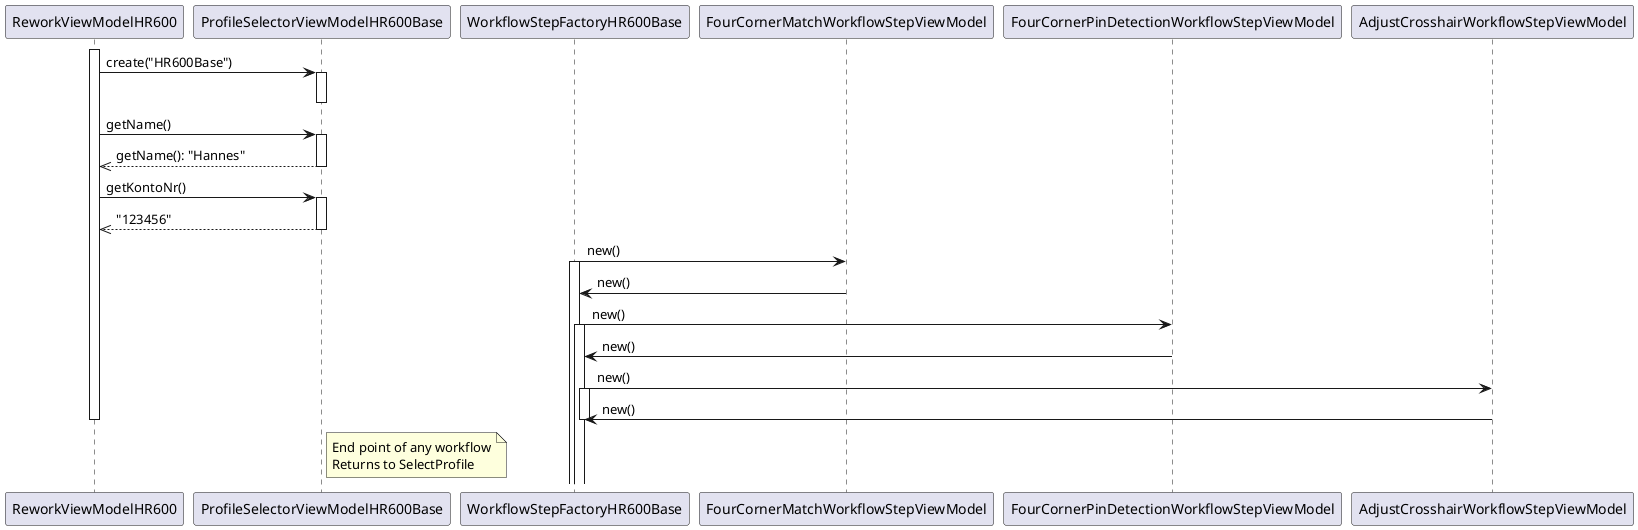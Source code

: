 @startuml ReworkViewModelHR600
activate ReworkViewModelHR600

ReworkViewModelHR600-> ProfileSelectorViewModelHR600Base: create("HR600Base")
activate ProfileSelectorViewModelHR600Base
deactivate ProfileSelectorViewModelHR600Base

ReworkViewModelHR600-> ProfileSelectorViewModelHR600Base: getName()
activate ProfileSelectorViewModelHR600Base
ReworkViewModelHR600<<-- ProfileSelectorViewModelHR600Base: getName(): "Hannes"
deactivate ProfileSelectorViewModelHR600Base

ReworkViewModelHR600-> ProfileSelectorViewModelHR600Base: getKontoNr()
activate ProfileSelectorViewModelHR600Base
ReworkViewModelHR600<<-- ProfileSelectorViewModelHR600Base: "123456"
deactivate ProfileSelectorViewModelHR600Base

WorkflowStepFactoryHR600Base-> FourCornerMatchWorkflowStepViewModel: new()
activate WorkflowStepFactoryHR600Base
FourCornerMatchWorkflowStepViewModel-> WorkflowStepFactoryHR600Base: new()


WorkflowStepFactoryHR600Base-> FourCornerPinDetectionWorkflowStepViewModel: new()
activate WorkflowStepFactoryHR600Base
FourCornerPinDetectionWorkflowStepViewModel-> WorkflowStepFactoryHR600Base: new()



WorkflowStepFactoryHR600Base-> AdjustCrosshairWorkflowStepViewModel: new()
activate WorkflowStepFactoryHR600Base
AdjustCrosshairWorkflowStepViewModel-> WorkflowStepFactoryHR600Base: new()
deactivate WorkflowStepFactoryHR600Base

deactivate ReworkViewModelHR600

note right of ProfileSelectorViewModelHR600Base
  End point of any workflow
  Returns to SelectProfile
end note

@enduml